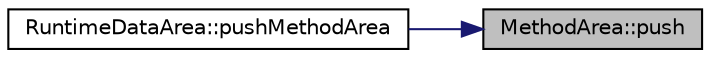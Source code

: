 digraph "MethodArea::push"
{
 // LATEX_PDF_SIZE
  edge [fontname="Helvetica",fontsize="10",labelfontname="Helvetica",labelfontsize="10"];
  node [fontname="Helvetica",fontsize="10",shape=record];
  rankdir="RL";
  Node1 [label="MethodArea::push",height=0.2,width=0.4,color="black", fillcolor="grey75", style="filled", fontcolor="black",tooltip=" "];
  Node1 -> Node2 [dir="back",color="midnightblue",fontsize="10",style="solid",fontname="Helvetica"];
  Node2 [label="RuntimeDataArea::pushMethodArea",height=0.2,width=0.4,color="black", fillcolor="white", style="filled",URL="$class_runtime_data_area.html#a88b1e47c4a2429064143ffee5174fe28",tooltip=" "];
}
